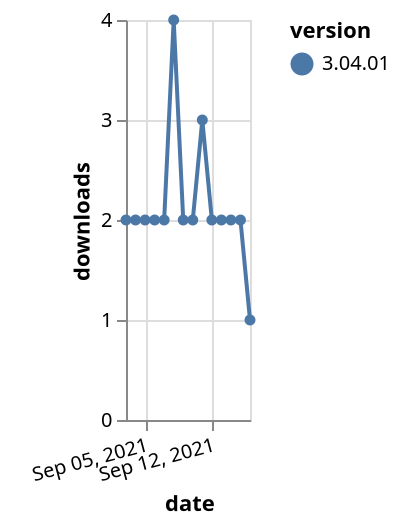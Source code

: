 {"$schema": "https://vega.github.io/schema/vega-lite/v5.json", "description": "A simple bar chart with embedded data.", "data": {"values": [{"date": "2021-09-03", "total": 5306, "delta": 2, "version": "3.04.01"}, {"date": "2021-09-04", "total": 5308, "delta": 2, "version": "3.04.01"}, {"date": "2021-09-05", "total": 5310, "delta": 2, "version": "3.04.01"}, {"date": "2021-09-06", "total": 5312, "delta": 2, "version": "3.04.01"}, {"date": "2021-09-07", "total": 5314, "delta": 2, "version": "3.04.01"}, {"date": "2021-09-08", "total": 5318, "delta": 4, "version": "3.04.01"}, {"date": "2021-09-09", "total": 5320, "delta": 2, "version": "3.04.01"}, {"date": "2021-09-10", "total": 5322, "delta": 2, "version": "3.04.01"}, {"date": "2021-09-11", "total": 5325, "delta": 3, "version": "3.04.01"}, {"date": "2021-09-12", "total": 5327, "delta": 2, "version": "3.04.01"}, {"date": "2021-09-13", "total": 5329, "delta": 2, "version": "3.04.01"}, {"date": "2021-09-14", "total": 5331, "delta": 2, "version": "3.04.01"}, {"date": "2021-09-15", "total": 5333, "delta": 2, "version": "3.04.01"}, {"date": "2021-09-16", "total": 5334, "delta": 1, "version": "3.04.01"}]}, "width": "container", "mark": {"type": "line", "point": {"filled": true}}, "encoding": {"x": {"field": "date", "type": "temporal", "timeUnit": "yearmonthdate", "title": "date", "axis": {"labelAngle": -15}}, "y": {"field": "delta", "type": "quantitative", "title": "downloads"}, "color": {"field": "version", "type": "nominal"}, "tooltip": {"field": "delta"}}}